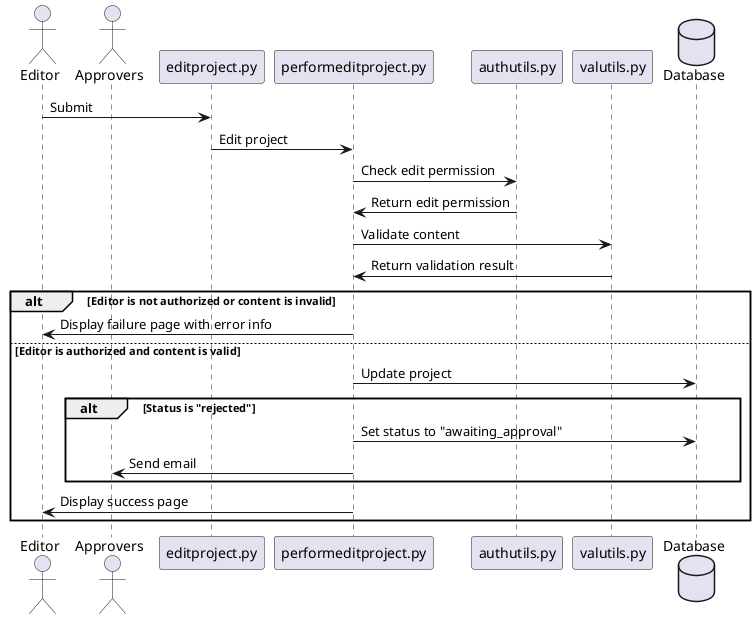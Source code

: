 @startuml
actor Editor
actor Approvers
participant editproject.py
participant performeditproject.py
participant authutils.py
participant valutils.py
database Database

Editor -> editproject.py : Submit
editproject.py -> performeditproject.py : Edit project
performeditproject.py -> authutils.py : Check edit permission
authutils.py -> performeditproject.py : Return edit permission
performeditproject.py -> valutils.py : Validate content
valutils.py -> performeditproject.py : Return validation result

alt Editor is not authorized or content is invalid

    performeditproject.py -> Editor : Display failure page with error info

else Editor is authorized and content is valid

    performeditproject.py -> Database : Update project

    alt Status is "rejected"
        
        performeditproject.py -> Database : Set status to "awaiting_approval"
        performeditproject.py -> Approvers : Send email

    end

    performeditproject.py -> Editor : Display success page

end

@enduml
